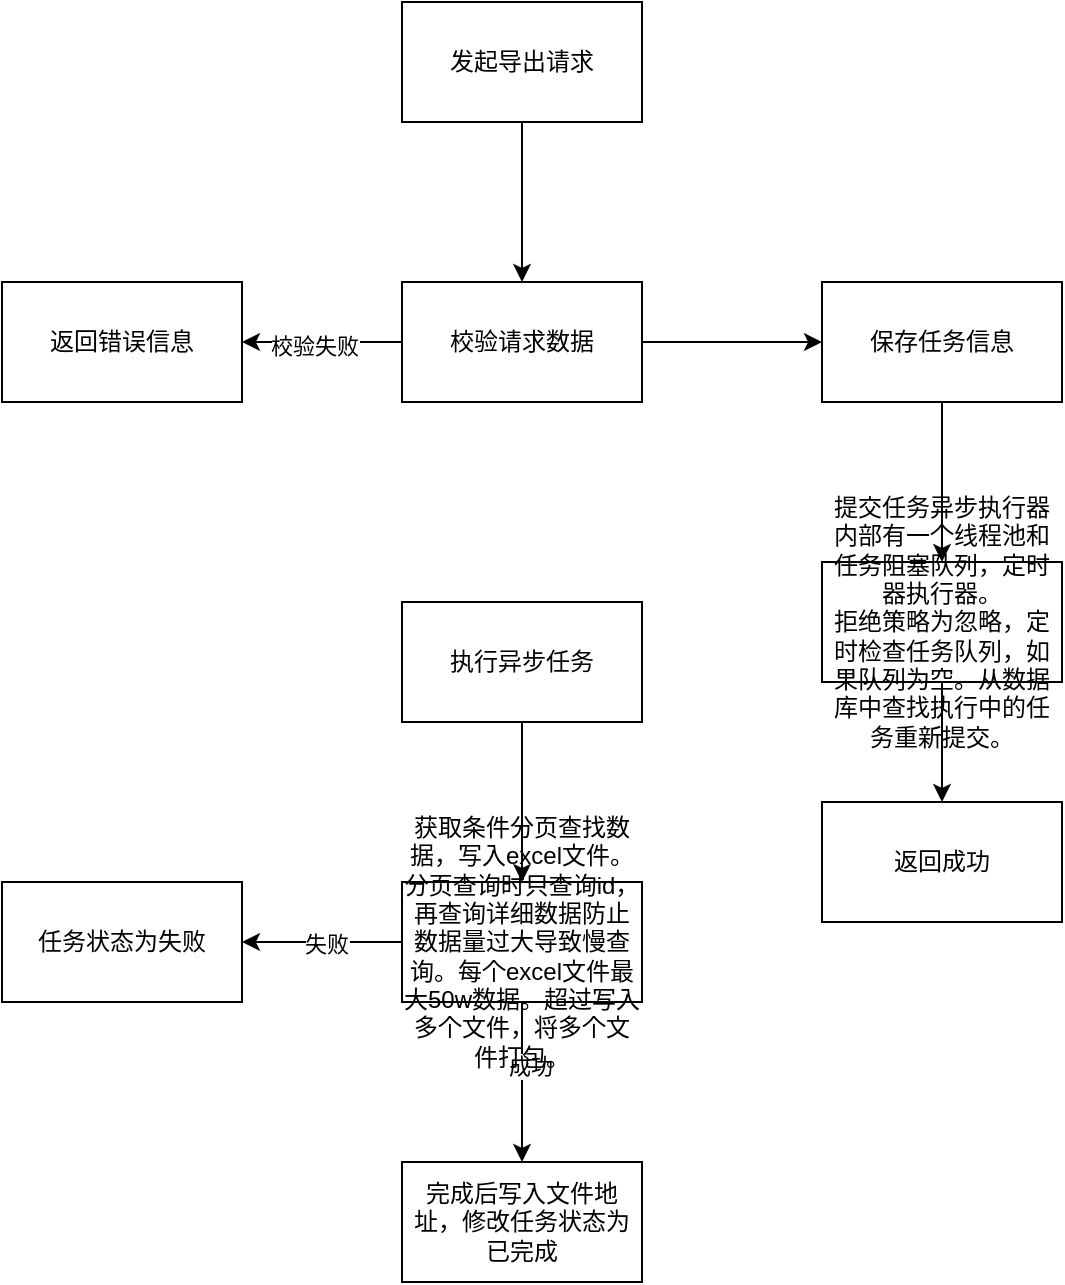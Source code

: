 <mxfile version="24.8.4">
  <diagram name="第 1 页" id="EwWbmp2Tch0iifEVa1fz">
    <mxGraphModel dx="1877" dy="618" grid="1" gridSize="10" guides="1" tooltips="1" connect="1" arrows="1" fold="1" page="1" pageScale="1" pageWidth="827" pageHeight="1169" math="0" shadow="0">
      <root>
        <mxCell id="0" />
        <mxCell id="1" parent="0" />
        <mxCell id="eyaxVFTmtFAMvZmxrLhP-3" value="" style="edgeStyle=orthogonalEdgeStyle;rounded=0;orthogonalLoop=1;jettySize=auto;html=1;" edge="1" parent="1" source="eyaxVFTmtFAMvZmxrLhP-1" target="eyaxVFTmtFAMvZmxrLhP-2">
          <mxGeometry relative="1" as="geometry" />
        </mxCell>
        <mxCell id="eyaxVFTmtFAMvZmxrLhP-1" value="发起导出请求" style="rounded=0;whiteSpace=wrap;html=1;" vertex="1" parent="1">
          <mxGeometry x="150" y="80" width="120" height="60" as="geometry" />
        </mxCell>
        <mxCell id="eyaxVFTmtFAMvZmxrLhP-5" value="" style="edgeStyle=orthogonalEdgeStyle;rounded=0;orthogonalLoop=1;jettySize=auto;html=1;" edge="1" parent="1" source="eyaxVFTmtFAMvZmxrLhP-2" target="eyaxVFTmtFAMvZmxrLhP-4">
          <mxGeometry relative="1" as="geometry" />
        </mxCell>
        <mxCell id="eyaxVFTmtFAMvZmxrLhP-6" value="校验失败" style="edgeLabel;html=1;align=center;verticalAlign=middle;resizable=0;points=[];" vertex="1" connectable="0" parent="eyaxVFTmtFAMvZmxrLhP-5">
          <mxGeometry x="0.095" y="2" relative="1" as="geometry">
            <mxPoint as="offset" />
          </mxGeometry>
        </mxCell>
        <mxCell id="eyaxVFTmtFAMvZmxrLhP-8" value="" style="edgeStyle=orthogonalEdgeStyle;rounded=0;orthogonalLoop=1;jettySize=auto;html=1;" edge="1" parent="1" source="eyaxVFTmtFAMvZmxrLhP-2" target="eyaxVFTmtFAMvZmxrLhP-7">
          <mxGeometry relative="1" as="geometry" />
        </mxCell>
        <mxCell id="eyaxVFTmtFAMvZmxrLhP-2" value="校验请求数据" style="whiteSpace=wrap;html=1;rounded=0;" vertex="1" parent="1">
          <mxGeometry x="150" y="220" width="120" height="60" as="geometry" />
        </mxCell>
        <mxCell id="eyaxVFTmtFAMvZmxrLhP-4" value="返回错误信息" style="whiteSpace=wrap;html=1;rounded=0;" vertex="1" parent="1">
          <mxGeometry x="-50" y="220" width="120" height="60" as="geometry" />
        </mxCell>
        <mxCell id="eyaxVFTmtFAMvZmxrLhP-13" value="" style="edgeStyle=orthogonalEdgeStyle;rounded=0;orthogonalLoop=1;jettySize=auto;html=1;" edge="1" parent="1" source="eyaxVFTmtFAMvZmxrLhP-7" target="eyaxVFTmtFAMvZmxrLhP-12">
          <mxGeometry relative="1" as="geometry" />
        </mxCell>
        <mxCell id="eyaxVFTmtFAMvZmxrLhP-7" value="保存任务信息" style="whiteSpace=wrap;html=1;rounded=0;" vertex="1" parent="1">
          <mxGeometry x="360" y="220" width="120" height="60" as="geometry" />
        </mxCell>
        <mxCell id="eyaxVFTmtFAMvZmxrLhP-9" value="返回成功" style="whiteSpace=wrap;html=1;rounded=0;" vertex="1" parent="1">
          <mxGeometry x="360" y="480" width="120" height="60" as="geometry" />
        </mxCell>
        <mxCell id="eyaxVFTmtFAMvZmxrLhP-14" value="" style="edgeStyle=orthogonalEdgeStyle;rounded=0;orthogonalLoop=1;jettySize=auto;html=1;" edge="1" parent="1" source="eyaxVFTmtFAMvZmxrLhP-12" target="eyaxVFTmtFAMvZmxrLhP-9">
          <mxGeometry relative="1" as="geometry" />
        </mxCell>
        <mxCell id="eyaxVFTmtFAMvZmxrLhP-12" value="提交任务异步执行器&lt;div&gt;内部有一个线程池和任务阻塞队列，定时器执行器。&lt;/div&gt;&lt;div&gt;拒绝策略为忽略，定时检查任务队列，如果队列为空。从数据库中查找执行中的任务重新提交。&lt;/div&gt;" style="whiteSpace=wrap;html=1;rounded=0;" vertex="1" parent="1">
          <mxGeometry x="360" y="360" width="120" height="60" as="geometry" />
        </mxCell>
        <mxCell id="eyaxVFTmtFAMvZmxrLhP-19" value="" style="edgeStyle=orthogonalEdgeStyle;rounded=0;orthogonalLoop=1;jettySize=auto;html=1;" edge="1" parent="1" source="eyaxVFTmtFAMvZmxrLhP-17" target="eyaxVFTmtFAMvZmxrLhP-18">
          <mxGeometry relative="1" as="geometry" />
        </mxCell>
        <mxCell id="eyaxVFTmtFAMvZmxrLhP-17" value="执行异步任务" style="rounded=0;whiteSpace=wrap;html=1;" vertex="1" parent="1">
          <mxGeometry x="150" y="380" width="120" height="60" as="geometry" />
        </mxCell>
        <mxCell id="eyaxVFTmtFAMvZmxrLhP-21" value="" style="edgeStyle=orthogonalEdgeStyle;rounded=0;orthogonalLoop=1;jettySize=auto;html=1;" edge="1" parent="1" source="eyaxVFTmtFAMvZmxrLhP-18" target="eyaxVFTmtFAMvZmxrLhP-20">
          <mxGeometry relative="1" as="geometry" />
        </mxCell>
        <mxCell id="eyaxVFTmtFAMvZmxrLhP-24" value="成功" style="edgeLabel;html=1;align=center;verticalAlign=middle;resizable=0;points=[];" vertex="1" connectable="0" parent="eyaxVFTmtFAMvZmxrLhP-21">
          <mxGeometry x="-0.205" y="4" relative="1" as="geometry">
            <mxPoint as="offset" />
          </mxGeometry>
        </mxCell>
        <mxCell id="eyaxVFTmtFAMvZmxrLhP-23" value="" style="edgeStyle=orthogonalEdgeStyle;rounded=0;orthogonalLoop=1;jettySize=auto;html=1;" edge="1" parent="1" source="eyaxVFTmtFAMvZmxrLhP-18" target="eyaxVFTmtFAMvZmxrLhP-22">
          <mxGeometry relative="1" as="geometry" />
        </mxCell>
        <mxCell id="eyaxVFTmtFAMvZmxrLhP-26" value="失败" style="edgeLabel;html=1;align=center;verticalAlign=middle;resizable=0;points=[];" vertex="1" connectable="0" parent="eyaxVFTmtFAMvZmxrLhP-23">
          <mxGeometry x="-0.04" y="1" relative="1" as="geometry">
            <mxPoint as="offset" />
          </mxGeometry>
        </mxCell>
        <mxCell id="eyaxVFTmtFAMvZmxrLhP-18" value="获取条件分页查找数据，写入excel文件。&lt;div&gt;分页查询时只查询id，再查询详细数据防止数据量过大导致慢查询。每个excel文件最大50w数据。超过写入多个文件，将多个文件打包。&lt;/div&gt;" style="whiteSpace=wrap;html=1;rounded=0;" vertex="1" parent="1">
          <mxGeometry x="150" y="520" width="120" height="60" as="geometry" />
        </mxCell>
        <mxCell id="eyaxVFTmtFAMvZmxrLhP-20" value="完成后写入文件地址，修改任务状态为已完成" style="whiteSpace=wrap;html=1;rounded=0;" vertex="1" parent="1">
          <mxGeometry x="150" y="660" width="120" height="60" as="geometry" />
        </mxCell>
        <mxCell id="eyaxVFTmtFAMvZmxrLhP-22" value="任务状态为失败" style="whiteSpace=wrap;html=1;rounded=0;" vertex="1" parent="1">
          <mxGeometry x="-50" y="520" width="120" height="60" as="geometry" />
        </mxCell>
      </root>
    </mxGraphModel>
  </diagram>
</mxfile>
